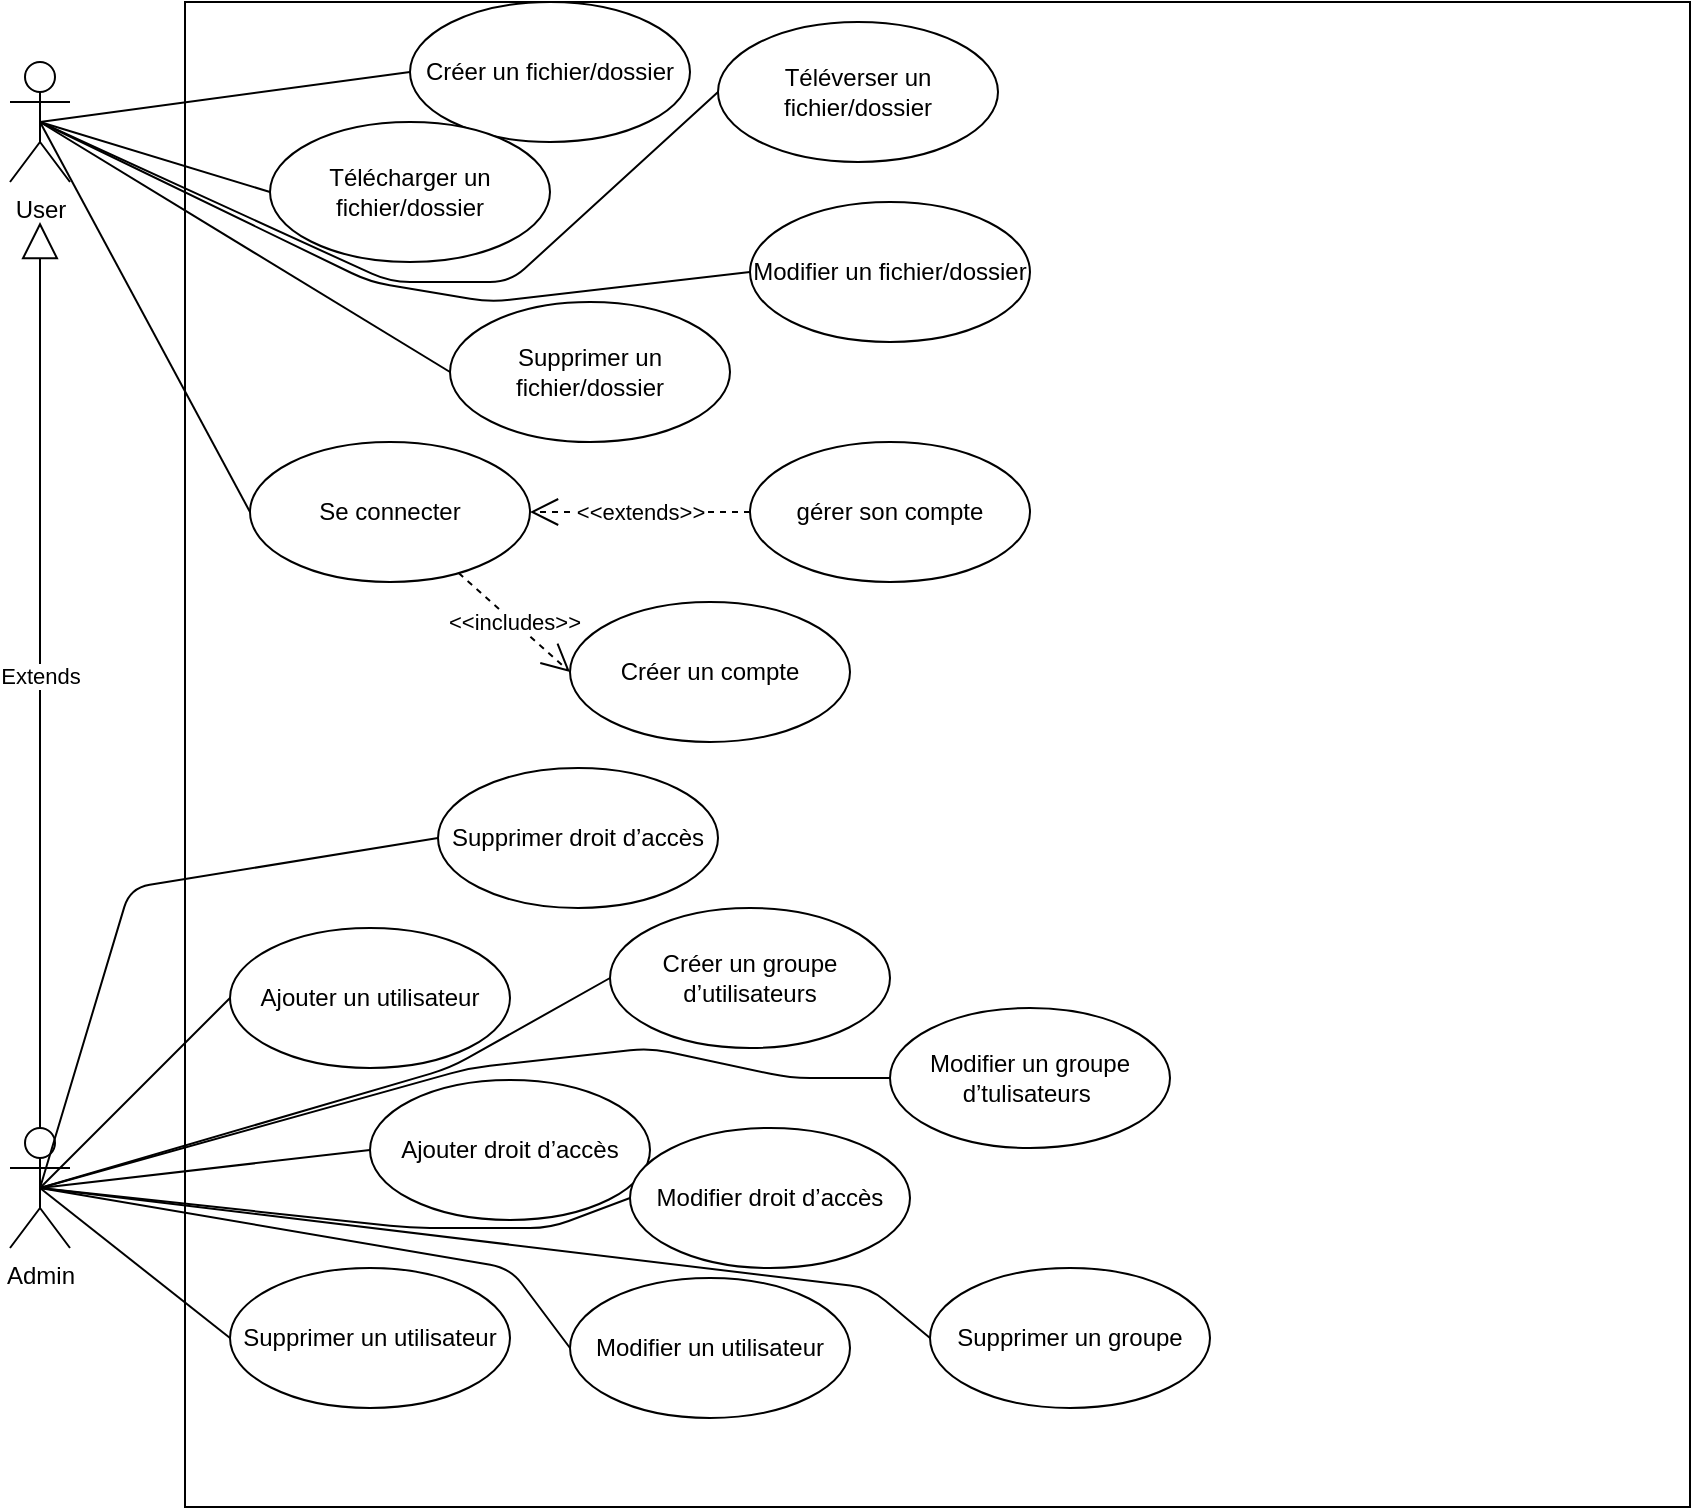 <mxfile version="14.6.0" type="gitlab">
  <diagram id="YnhViaOy70a9gDw9ipRo" name="Page-1">
    <mxGraphModel dx="1414" dy="883" grid="1" gridSize="10" guides="1" tooltips="1" connect="1" arrows="1" fold="1" page="1" pageScale="1" pageWidth="827" pageHeight="1169" math="0" shadow="0">
      <root>
        <mxCell id="0" />
        <mxCell id="1" parent="0" />
        <mxCell id="imNFoqBUXam9y-mzrash-11" value="" style="whiteSpace=wrap;html=1;aspect=fixed;" vertex="1" parent="1">
          <mxGeometry x="147.5" y="50" width="752.5" height="752.5" as="geometry" />
        </mxCell>
        <mxCell id="imNFoqBUXam9y-mzrash-1" value="Créer un fichier/dossier" style="ellipse;whiteSpace=wrap;html=1;" vertex="1" parent="1">
          <mxGeometry x="260" y="50" width="140" height="70" as="geometry" />
        </mxCell>
        <mxCell id="imNFoqBUXam9y-mzrash-2" value="Téléverser un fichier/dossier" style="ellipse;whiteSpace=wrap;html=1;" vertex="1" parent="1">
          <mxGeometry x="414" y="60" width="140" height="70" as="geometry" />
        </mxCell>
        <mxCell id="imNFoqBUXam9y-mzrash-3" value="Supprimer un utilisateur" style="ellipse;whiteSpace=wrap;html=1;" vertex="1" parent="1">
          <mxGeometry x="170" y="683" width="140" height="70" as="geometry" />
        </mxCell>
        <mxCell id="imNFoqBUXam9y-mzrash-4" value="Supprimer droit d’accès" style="ellipse;whiteSpace=wrap;html=1;" vertex="1" parent="1">
          <mxGeometry x="274" y="433" width="140" height="70" as="geometry" />
        </mxCell>
        <mxCell id="imNFoqBUXam9y-mzrash-5" value="Télécharger un fichier/dossier" style="ellipse;whiteSpace=wrap;html=1;" vertex="1" parent="1">
          <mxGeometry x="190" y="110" width="140" height="70" as="geometry" />
        </mxCell>
        <mxCell id="imNFoqBUXam9y-mzrash-6" value="Ajouter droit d’accès" style="ellipse;whiteSpace=wrap;html=1;" vertex="1" parent="1">
          <mxGeometry x="240" y="589" width="140" height="70" as="geometry" />
        </mxCell>
        <mxCell id="imNFoqBUXam9y-mzrash-7" value="Supprimer un fichier/dossier" style="ellipse;whiteSpace=wrap;html=1;" vertex="1" parent="1">
          <mxGeometry x="280" y="200" width="140" height="70" as="geometry" />
        </mxCell>
        <mxCell id="imNFoqBUXam9y-mzrash-8" value="Modifier un utilisateur" style="ellipse;whiteSpace=wrap;html=1;" vertex="1" parent="1">
          <mxGeometry x="340" y="688" width="140" height="70" as="geometry" />
        </mxCell>
        <mxCell id="imNFoqBUXam9y-mzrash-9" value="Ajouter un utilisateur" style="ellipse;whiteSpace=wrap;html=1;" vertex="1" parent="1">
          <mxGeometry x="170" y="513" width="140" height="70" as="geometry" />
        </mxCell>
        <mxCell id="imNFoqBUXam9y-mzrash-10" value="Modifier un fichier/dossier" style="ellipse;whiteSpace=wrap;html=1;" vertex="1" parent="1">
          <mxGeometry x="430" y="150" width="140" height="70" as="geometry" />
        </mxCell>
        <mxCell id="imNFoqBUXam9y-mzrash-14" value="User" style="shape=umlActor;verticalLabelPosition=bottom;verticalAlign=top;html=1;" vertex="1" parent="1">
          <mxGeometry x="60" y="80" width="30" height="60" as="geometry" />
        </mxCell>
        <mxCell id="imNFoqBUXam9y-mzrash-15" value="Admin" style="shape=umlActor;verticalLabelPosition=bottom;verticalAlign=top;html=1;" vertex="1" parent="1">
          <mxGeometry x="60" y="613" width="30" height="60" as="geometry" />
        </mxCell>
        <mxCell id="imNFoqBUXam9y-mzrash-18" value="Extends" style="endArrow=block;endSize=16;endFill=0;html=1;exitX=0.5;exitY=0;exitDx=0;exitDy=0;exitPerimeter=0;" edge="1" parent="1" source="imNFoqBUXam9y-mzrash-15">
          <mxGeometry width="160" relative="1" as="geometry">
            <mxPoint x="50" y="380" as="sourcePoint" />
            <mxPoint x="75" y="160" as="targetPoint" />
          </mxGeometry>
        </mxCell>
        <mxCell id="imNFoqBUXam9y-mzrash-24" value="" style="endArrow=none;html=1;exitX=0.5;exitY=0.5;exitDx=0;exitDy=0;exitPerimeter=0;entryX=0;entryY=0.5;entryDx=0;entryDy=0;" edge="1" parent="1" source="imNFoqBUXam9y-mzrash-14" target="imNFoqBUXam9y-mzrash-5">
          <mxGeometry width="50" height="50" relative="1" as="geometry">
            <mxPoint x="550" y="360" as="sourcePoint" />
            <mxPoint x="600" y="310" as="targetPoint" />
          </mxGeometry>
        </mxCell>
        <mxCell id="imNFoqBUXam9y-mzrash-25" value="" style="endArrow=none;html=1;exitX=0.5;exitY=0.5;exitDx=0;exitDy=0;exitPerimeter=0;entryX=0;entryY=0.5;entryDx=0;entryDy=0;" edge="1" parent="1" source="imNFoqBUXam9y-mzrash-14" target="imNFoqBUXam9y-mzrash-1">
          <mxGeometry width="50" height="50" relative="1" as="geometry">
            <mxPoint x="85" y="120.0" as="sourcePoint" />
            <mxPoint x="354" y="135.0" as="targetPoint" />
          </mxGeometry>
        </mxCell>
        <mxCell id="imNFoqBUXam9y-mzrash-26" value="" style="endArrow=none;html=1;entryX=0;entryY=0.5;entryDx=0;entryDy=0;exitX=0.5;exitY=0.5;exitDx=0;exitDy=0;exitPerimeter=0;" edge="1" parent="1" source="imNFoqBUXam9y-mzrash-14" target="imNFoqBUXam9y-mzrash-2">
          <mxGeometry width="50" height="50" relative="1" as="geometry">
            <mxPoint x="100" y="130" as="sourcePoint" />
            <mxPoint x="200" y="175" as="targetPoint" />
            <Array as="points">
              <mxPoint x="250" y="190" />
              <mxPoint x="310" y="190" />
            </Array>
          </mxGeometry>
        </mxCell>
        <mxCell id="imNFoqBUXam9y-mzrash-27" value="" style="endArrow=none;html=1;entryX=0;entryY=0.5;entryDx=0;entryDy=0;exitX=0.5;exitY=0.5;exitDx=0;exitDy=0;exitPerimeter=0;" edge="1" parent="1" source="imNFoqBUXam9y-mzrash-14" target="imNFoqBUXam9y-mzrash-10">
          <mxGeometry width="50" height="50" relative="1" as="geometry">
            <mxPoint x="90" y="120" as="sourcePoint" />
            <mxPoint x="200" y="175" as="targetPoint" />
            <Array as="points">
              <mxPoint x="240" y="190" />
              <mxPoint x="300" y="200" />
            </Array>
          </mxGeometry>
        </mxCell>
        <mxCell id="imNFoqBUXam9y-mzrash-29" value="Modifier droit d’accès" style="ellipse;whiteSpace=wrap;html=1;" vertex="1" parent="1">
          <mxGeometry x="370" y="613" width="140" height="70" as="geometry" />
        </mxCell>
        <mxCell id="imNFoqBUXam9y-mzrash-30" value="Créer un groupe d’utilisateurs" style="ellipse;whiteSpace=wrap;html=1;" vertex="1" parent="1">
          <mxGeometry x="360" y="503" width="140" height="70" as="geometry" />
        </mxCell>
        <mxCell id="imNFoqBUXam9y-mzrash-31" value="Modifier un groupe d’tulisateurs&amp;nbsp;" style="ellipse;whiteSpace=wrap;html=1;" vertex="1" parent="1">
          <mxGeometry x="500" y="553" width="140" height="70" as="geometry" />
        </mxCell>
        <mxCell id="imNFoqBUXam9y-mzrash-32" value="Supprimer un groupe" style="ellipse;whiteSpace=wrap;html=1;" vertex="1" parent="1">
          <mxGeometry x="520" y="683" width="140" height="70" as="geometry" />
        </mxCell>
        <mxCell id="imNFoqBUXam9y-mzrash-34" value="" style="endArrow=none;html=1;exitX=0.5;exitY=0.5;exitDx=0;exitDy=0;exitPerimeter=0;entryX=0;entryY=0.5;entryDx=0;entryDy=0;" edge="1" parent="1" source="imNFoqBUXam9y-mzrash-15" target="imNFoqBUXam9y-mzrash-9">
          <mxGeometry width="50" height="50" relative="1" as="geometry">
            <mxPoint x="550" y="383" as="sourcePoint" />
            <mxPoint x="590" y="343" as="targetPoint" />
          </mxGeometry>
        </mxCell>
        <mxCell id="imNFoqBUXam9y-mzrash-35" value="" style="endArrow=none;html=1;entryX=0;entryY=0.5;entryDx=0;entryDy=0;exitX=0.5;exitY=0.5;exitDx=0;exitDy=0;exitPerimeter=0;" edge="1" parent="1" source="imNFoqBUXam9y-mzrash-15" target="imNFoqBUXam9y-mzrash-8">
          <mxGeometry width="50" height="50" relative="1" as="geometry">
            <mxPoint x="90" y="643" as="sourcePoint" />
            <mxPoint x="210" y="568" as="targetPoint" />
            <Array as="points">
              <mxPoint x="310" y="683" />
            </Array>
          </mxGeometry>
        </mxCell>
        <mxCell id="imNFoqBUXam9y-mzrash-36" value="" style="endArrow=none;html=1;entryX=0;entryY=0.5;entryDx=0;entryDy=0;exitX=0.5;exitY=0.5;exitDx=0;exitDy=0;exitPerimeter=0;" edge="1" parent="1" source="imNFoqBUXam9y-mzrash-15" target="imNFoqBUXam9y-mzrash-3">
          <mxGeometry width="50" height="50" relative="1" as="geometry">
            <mxPoint x="90" y="653" as="sourcePoint" />
            <mxPoint x="190" y="638" as="targetPoint" />
          </mxGeometry>
        </mxCell>
        <mxCell id="imNFoqBUXam9y-mzrash-37" value="" style="endArrow=none;html=1;exitX=0.5;exitY=0.5;exitDx=0;exitDy=0;exitPerimeter=0;entryX=0;entryY=0.5;entryDx=0;entryDy=0;" edge="1" parent="1" source="imNFoqBUXam9y-mzrash-14" target="imNFoqBUXam9y-mzrash-7">
          <mxGeometry width="50" height="50" relative="1" as="geometry">
            <mxPoint x="85" y="120.0" as="sourcePoint" />
            <mxPoint x="200" y="175" as="targetPoint" />
          </mxGeometry>
        </mxCell>
        <mxCell id="imNFoqBUXam9y-mzrash-38" value="" style="endArrow=none;html=1;exitX=0.5;exitY=0.5;exitDx=0;exitDy=0;exitPerimeter=0;entryX=0;entryY=0.5;entryDx=0;entryDy=0;" edge="1" parent="1" source="imNFoqBUXam9y-mzrash-15" target="imNFoqBUXam9y-mzrash-6">
          <mxGeometry width="50" height="50" relative="1" as="geometry">
            <mxPoint x="85" y="653" as="sourcePoint" />
            <mxPoint x="190" y="558" as="targetPoint" />
          </mxGeometry>
        </mxCell>
        <mxCell id="imNFoqBUXam9y-mzrash-39" value="" style="endArrow=none;html=1;exitX=0.5;exitY=0.5;exitDx=0;exitDy=0;exitPerimeter=0;entryX=0;entryY=0.5;entryDx=0;entryDy=0;" edge="1" parent="1" source="imNFoqBUXam9y-mzrash-15" target="imNFoqBUXam9y-mzrash-30">
          <mxGeometry width="50" height="50" relative="1" as="geometry">
            <mxPoint x="85" y="653" as="sourcePoint" />
            <mxPoint x="190" y="558" as="targetPoint" />
            <Array as="points">
              <mxPoint x="280" y="583" />
            </Array>
          </mxGeometry>
        </mxCell>
        <mxCell id="imNFoqBUXam9y-mzrash-40" value="" style="endArrow=none;html=1;exitX=0.5;exitY=0.5;exitDx=0;exitDy=0;exitPerimeter=0;entryX=0;entryY=0.5;entryDx=0;entryDy=0;" edge="1" parent="1" source="imNFoqBUXam9y-mzrash-15" target="imNFoqBUXam9y-mzrash-29">
          <mxGeometry width="50" height="50" relative="1" as="geometry">
            <mxPoint x="85" y="653" as="sourcePoint" />
            <mxPoint x="180" y="558" as="targetPoint" />
            <Array as="points">
              <mxPoint x="260" y="663" />
              <mxPoint x="330" y="663" />
            </Array>
          </mxGeometry>
        </mxCell>
        <mxCell id="imNFoqBUXam9y-mzrash-41" value="" style="endArrow=none;html=1;exitX=0.5;exitY=0.5;exitDx=0;exitDy=0;exitPerimeter=0;entryX=0;entryY=0.5;entryDx=0;entryDy=0;" edge="1" parent="1" source="imNFoqBUXam9y-mzrash-15" target="imNFoqBUXam9y-mzrash-4">
          <mxGeometry width="50" height="50" relative="1" as="geometry">
            <mxPoint x="85" y="653" as="sourcePoint" />
            <mxPoint x="180" y="558" as="targetPoint" />
            <Array as="points">
              <mxPoint x="120" y="493" />
            </Array>
          </mxGeometry>
        </mxCell>
        <mxCell id="imNFoqBUXam9y-mzrash-42" value="" style="endArrow=none;html=1;exitX=0.5;exitY=0.5;exitDx=0;exitDy=0;exitPerimeter=0;entryX=0;entryY=0.5;entryDx=0;entryDy=0;" edge="1" parent="1" source="imNFoqBUXam9y-mzrash-15" target="imNFoqBUXam9y-mzrash-31">
          <mxGeometry width="50" height="50" relative="1" as="geometry">
            <mxPoint x="85" y="653" as="sourcePoint" />
            <mxPoint x="520" y="518" as="targetPoint" />
            <Array as="points">
              <mxPoint x="290" y="583" />
              <mxPoint x="380" y="573" />
              <mxPoint x="450" y="588" />
            </Array>
          </mxGeometry>
        </mxCell>
        <mxCell id="imNFoqBUXam9y-mzrash-43" value="" style="endArrow=none;html=1;exitX=0.5;exitY=0.5;exitDx=0;exitDy=0;exitPerimeter=0;entryX=0;entryY=0.5;entryDx=0;entryDy=0;" edge="1" parent="1" source="imNFoqBUXam9y-mzrash-15" target="imNFoqBUXam9y-mzrash-32">
          <mxGeometry width="50" height="50" relative="1" as="geometry">
            <mxPoint x="85" y="653" as="sourcePoint" />
            <mxPoint x="580" y="623" as="targetPoint" />
            <Array as="points">
              <mxPoint x="490" y="693" />
            </Array>
          </mxGeometry>
        </mxCell>
        <mxCell id="imNFoqBUXam9y-mzrash-46" value="Créer un compte" style="ellipse;whiteSpace=wrap;html=1;" vertex="1" parent="1">
          <mxGeometry x="340" y="350" width="140" height="70" as="geometry" />
        </mxCell>
        <mxCell id="imNFoqBUXam9y-mzrash-47" value="Se connecter" style="ellipse;whiteSpace=wrap;html=1;" vertex="1" parent="1">
          <mxGeometry x="180" y="270" width="140" height="70" as="geometry" />
        </mxCell>
        <mxCell id="imNFoqBUXam9y-mzrash-48" value="&amp;lt;&amp;lt;extends&amp;gt;&amp;gt;" style="endArrow=open;endSize=12;dashed=1;html=1;exitX=0;exitY=0.5;exitDx=0;exitDy=0;entryX=1;entryY=0.5;entryDx=0;entryDy=0;" edge="1" parent="1" source="imNFoqBUXam9y-mzrash-60" target="imNFoqBUXam9y-mzrash-47">
          <mxGeometry width="160" relative="1" as="geometry">
            <mxPoint x="490" y="300" as="sourcePoint" />
            <mxPoint x="320" y="305" as="targetPoint" />
          </mxGeometry>
        </mxCell>
        <mxCell id="imNFoqBUXam9y-mzrash-60" value="gérer son compte" style="ellipse;whiteSpace=wrap;html=1;" vertex="1" parent="1">
          <mxGeometry x="430" y="270" width="140" height="70" as="geometry" />
        </mxCell>
        <mxCell id="imNFoqBUXam9y-mzrash-62" value="" style="endArrow=none;html=1;exitX=0.5;exitY=0.5;exitDx=0;exitDy=0;exitPerimeter=0;entryX=0;entryY=0.5;entryDx=0;entryDy=0;" edge="1" parent="1" source="imNFoqBUXam9y-mzrash-14" target="imNFoqBUXam9y-mzrash-47">
          <mxGeometry width="50" height="50" relative="1" as="geometry">
            <mxPoint x="390" y="260" as="sourcePoint" />
            <mxPoint x="440" y="210" as="targetPoint" />
          </mxGeometry>
        </mxCell>
        <mxCell id="imNFoqBUXam9y-mzrash-63" value="&amp;lt;&amp;lt;includes&amp;gt;&amp;gt;" style="endArrow=open;endSize=12;dashed=1;html=1;entryX=0;entryY=0.5;entryDx=0;entryDy=0;" edge="1" parent="1" source="imNFoqBUXam9y-mzrash-47" target="imNFoqBUXam9y-mzrash-46">
          <mxGeometry width="160" relative="1" as="geometry">
            <mxPoint x="340" y="230" as="sourcePoint" />
            <mxPoint x="500" y="230" as="targetPoint" />
          </mxGeometry>
        </mxCell>
      </root>
    </mxGraphModel>
  </diagram>
</mxfile>
